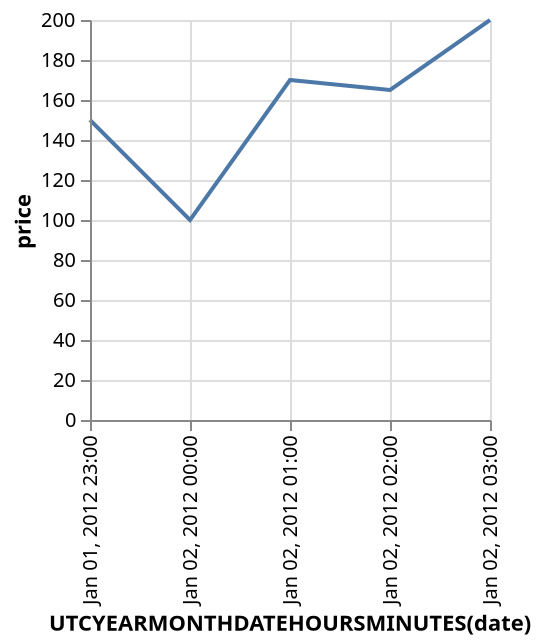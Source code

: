 {
    "$schema": "http://vega.github.io/schema/vega/v3.0.json",
    "description": "Google's stock price over time.",
    "autosize": "pad",
    "padding": 5,
    "encode": {
        "update": {
            "fill": {
                "value": "transparent"
            }
        }
    },
    "data": [
        {
            "name": "source_0",
            "values": [
                {
                    "date": "Sun, 01 Jan 2012 23:00:00",
                    "price": 150
                },
                {
                    "date": "Sun, 02 Jan 2012 00:00:00",
                    "price": 100
                },
                {
                    "date": "Sun, 02 Jan 2012 01:00:00",
                    "price": 170
                },
                {
                    "date": "Sun, 02 Jan 2012 02:00:00",
                    "price": 165
                },
                {
                    "date": "Sun, 02 Jan 2012 03:00:00",
                    "price": 200
                }
            ]
        },
        {
            "name": "data_0",
            "source": "source_0",
            "transform": [
                {
                    "type": "formula",
                    "expr": "toDate(datum[\"date\"])",
                    "as": "date"
                },
                {
                    "type": "formula",
                    "expr": "toNumber(datum[\"price\"])",
                    "as": "price"
                },
                {
                    "type": "filter",
                    "expr": "datum[\"date\"] !== null && !isNaN(datum[\"date\"]) && datum[\"price\"] !== null && !isNaN(datum[\"price\"])"
                },
                {
                    "type": "formula",
                    "as": "utcyearmonthdatehoursminutes_date",
                    "expr": "datetime(utcyear(datum[\"date\"]), utcmonth(datum[\"date\"]), utcdate(datum[\"date\"]), utchours(datum[\"date\"]), utcminutes(datum[\"date\"]), 0, 0)"
                },
                {
                    "type": "collect",
                    "sort": {
                        "field": "utcyearmonthdatehoursminutes_date",
                        "order": "descending"
                    }
                }
            ]
        }
    ],
    "signals": [
        {
            "name": "width",
            "update": "200"
        },
        {
            "name": "height",
            "update": "200"
        }
    ],
    "marks": [
        {
            "name": "marks",
            "type": "line",
            "from": {
                "data": "data_0"
            },
            "encode": {
                "update": {
                    "x": {
                        "scale": "x",
                        "field": "utcyearmonthdatehoursminutes_date"
                    },
                    "y": {
                        "scale": "y",
                        "field": "price"
                    },
                    "stroke": {
                        "value": "#4c78a8"
                    }
                }
            }
        }
    ],
    "scales": [
        {
            "name": "x",
            "type": "time",
            "domain": {
                "data": "data_0",
                "field": "utcyearmonthdatehoursminutes_date"
            },
            "range": [
                0,
                200
            ],
            "round": true,
            "nice": "minute"
        },
        {
            "name": "y",
            "type": "linear",
            "domain": {
                "data": "data_0",
                "field": "price"
            },
            "range": [
                200,
                0
            ],
            "round": true,
            "nice": true,
            "zero": true
        }
    ],
    "axes": [
        {
            "scale": "x",
            "orient": "bottom",
            "tickCount": 5,
            "title": "UTCYEARMONTHDATEHOURSMINUTES(date)",
            "zindex": 1,
            "encode": {
                "labels": {
                    "update": {
                        "text": {
                            "signal": "timeFormat(datum.value, '%b %d, %Y %H:%M')"
                        },
                        "angle": {
                            "value": 270
                        },
                        "align": {
                            "value": "right"
                        },
                        "baseline": {
                            "value": "middle"
                        }
                    }
                }
            }
        },
        {
            "scale": "x",
            "domain": false,
            "grid": true,
            "labels": false,
            "orient": "bottom",
            "tickCount": 5,
            "ticks": false,
            "zindex": 0,
            "gridScale": "y"
        },
        {
            "scale": "y",
            "orient": "left",
            "title": "price",
            "zindex": 1
        },
        {
            "scale": "y",
            "domain": false,
            "grid": true,
            "labels": false,
            "orient": "left",
            "ticks": false,
            "zindex": 0,
            "gridScale": "x"
        }
    ]
}